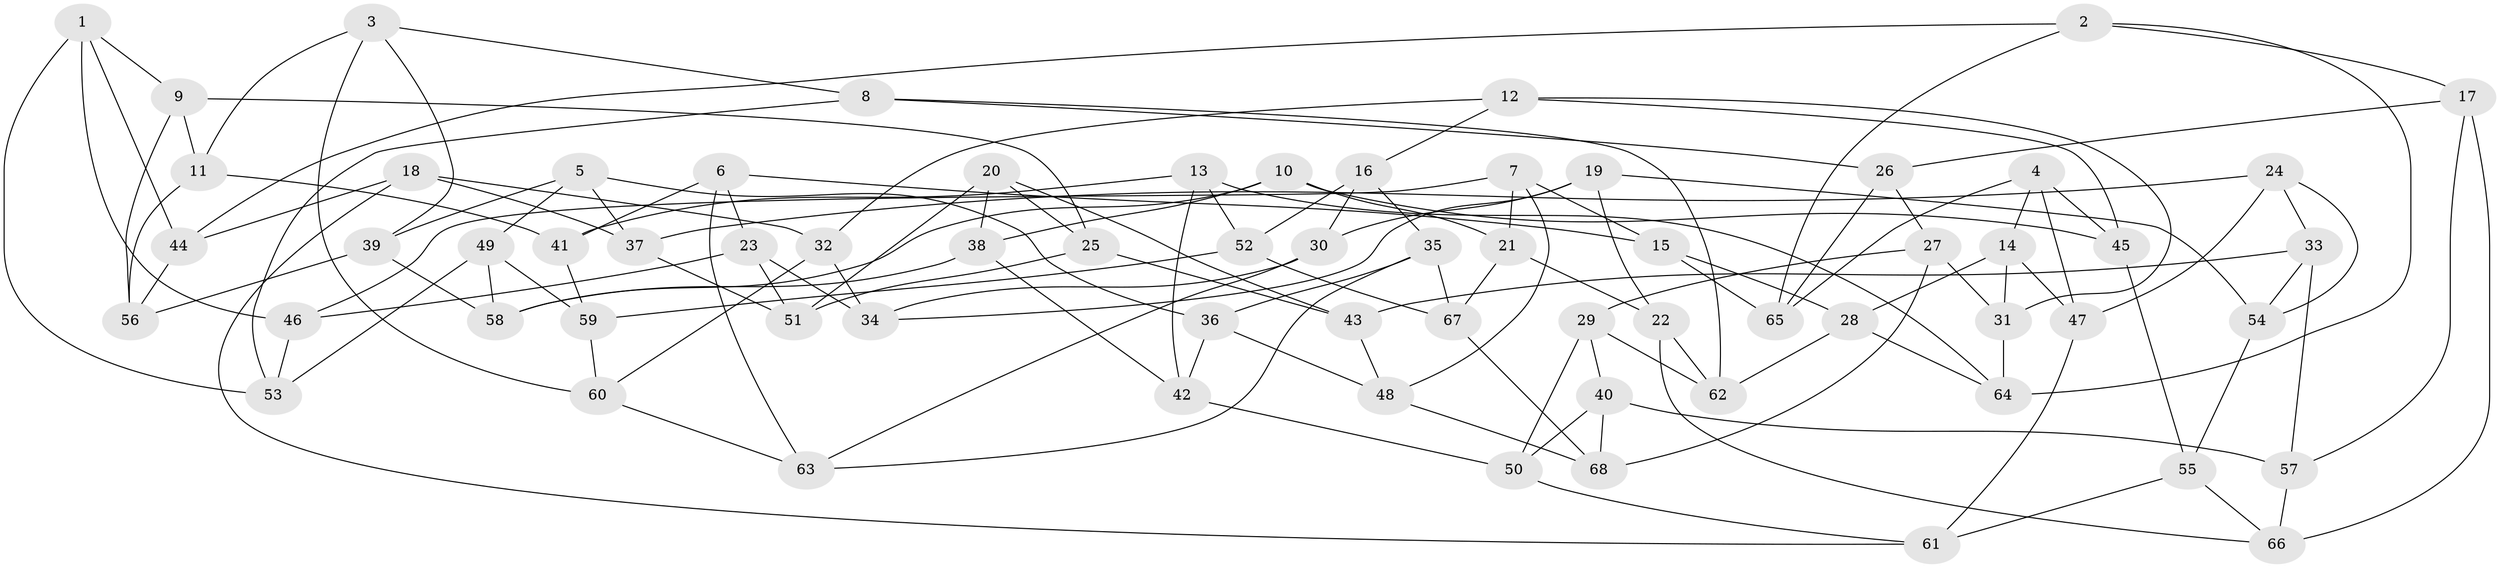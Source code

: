 // Generated by graph-tools (version 1.1) at 2025/58/03/09/25 04:58:05]
// undirected, 68 vertices, 136 edges
graph export_dot {
graph [start="1"]
  node [color=gray90,style=filled];
  1;
  2;
  3;
  4;
  5;
  6;
  7;
  8;
  9;
  10;
  11;
  12;
  13;
  14;
  15;
  16;
  17;
  18;
  19;
  20;
  21;
  22;
  23;
  24;
  25;
  26;
  27;
  28;
  29;
  30;
  31;
  32;
  33;
  34;
  35;
  36;
  37;
  38;
  39;
  40;
  41;
  42;
  43;
  44;
  45;
  46;
  47;
  48;
  49;
  50;
  51;
  52;
  53;
  54;
  55;
  56;
  57;
  58;
  59;
  60;
  61;
  62;
  63;
  64;
  65;
  66;
  67;
  68;
  1 -- 46;
  1 -- 9;
  1 -- 44;
  1 -- 53;
  2 -- 17;
  2 -- 64;
  2 -- 65;
  2 -- 44;
  3 -- 39;
  3 -- 60;
  3 -- 8;
  3 -- 11;
  4 -- 65;
  4 -- 47;
  4 -- 14;
  4 -- 45;
  5 -- 39;
  5 -- 49;
  5 -- 36;
  5 -- 37;
  6 -- 15;
  6 -- 41;
  6 -- 63;
  6 -- 23;
  7 -- 46;
  7 -- 48;
  7 -- 15;
  7 -- 21;
  8 -- 26;
  8 -- 62;
  8 -- 53;
  9 -- 56;
  9 -- 11;
  9 -- 25;
  10 -- 21;
  10 -- 58;
  10 -- 45;
  10 -- 38;
  11 -- 41;
  11 -- 56;
  12 -- 16;
  12 -- 45;
  12 -- 32;
  12 -- 31;
  13 -- 42;
  13 -- 64;
  13 -- 52;
  13 -- 41;
  14 -- 28;
  14 -- 31;
  14 -- 47;
  15 -- 28;
  15 -- 65;
  16 -- 30;
  16 -- 52;
  16 -- 35;
  17 -- 66;
  17 -- 57;
  17 -- 26;
  18 -- 61;
  18 -- 37;
  18 -- 44;
  18 -- 32;
  19 -- 54;
  19 -- 22;
  19 -- 34;
  19 -- 30;
  20 -- 38;
  20 -- 43;
  20 -- 51;
  20 -- 25;
  21 -- 67;
  21 -- 22;
  22 -- 62;
  22 -- 66;
  23 -- 34;
  23 -- 46;
  23 -- 51;
  24 -- 33;
  24 -- 37;
  24 -- 47;
  24 -- 54;
  25 -- 43;
  25 -- 51;
  26 -- 27;
  26 -- 65;
  27 -- 29;
  27 -- 68;
  27 -- 31;
  28 -- 64;
  28 -- 62;
  29 -- 50;
  29 -- 62;
  29 -- 40;
  30 -- 34;
  30 -- 63;
  31 -- 64;
  32 -- 34;
  32 -- 60;
  33 -- 54;
  33 -- 43;
  33 -- 57;
  35 -- 67;
  35 -- 36;
  35 -- 63;
  36 -- 42;
  36 -- 48;
  37 -- 51;
  38 -- 58;
  38 -- 42;
  39 -- 56;
  39 -- 58;
  40 -- 68;
  40 -- 57;
  40 -- 50;
  41 -- 59;
  42 -- 50;
  43 -- 48;
  44 -- 56;
  45 -- 55;
  46 -- 53;
  47 -- 61;
  48 -- 68;
  49 -- 59;
  49 -- 53;
  49 -- 58;
  50 -- 61;
  52 -- 67;
  52 -- 59;
  54 -- 55;
  55 -- 66;
  55 -- 61;
  57 -- 66;
  59 -- 60;
  60 -- 63;
  67 -- 68;
}
